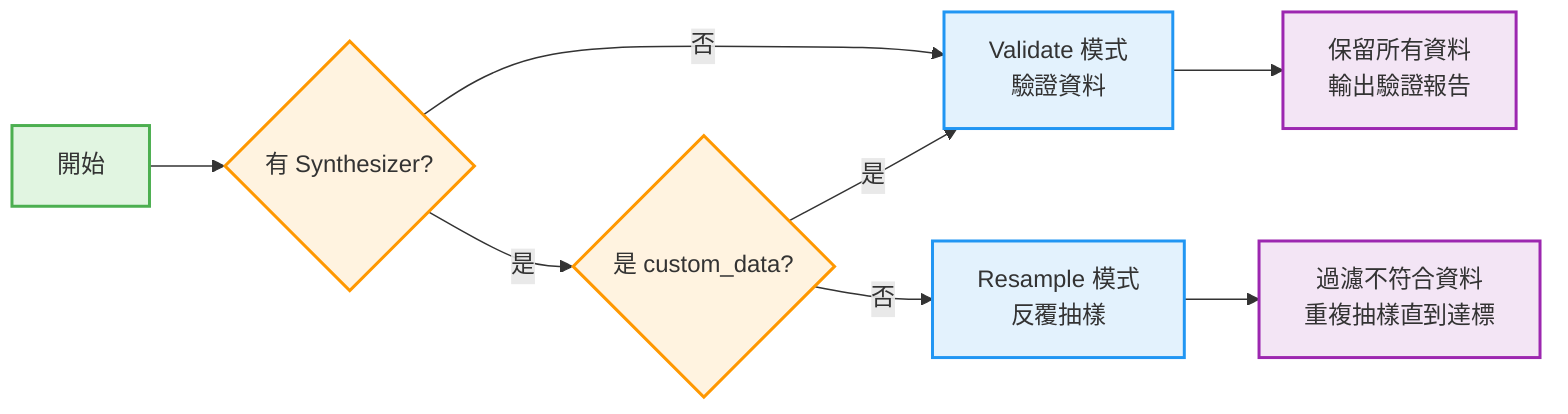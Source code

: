 graph LR
    A[開始] --> B{有 Synthesizer?}
    B -->|否| C[Validate 模式<br/>驗證資料]
    B -->|是| D{是 custom_data?}
    D -->|是| C
    D -->|否| E[Resample 模式<br/>反覆抽樣]

    C --> F[保留所有資料<br/>輸出驗證報告]
    E --> G[過濾不符合資料<br/>重複抽樣直到達標]

    classDef startNode fill:#e1f5e1,stroke:#4caf50,stroke-width:2px
    classDef decisionNode fill:#fff3e0,stroke:#ff9800,stroke-width:2px
    classDef modeNode fill:#e3f2fd,stroke:#2196f3,stroke-width:2px
    classDef resultNode fill:#f3e5f5,stroke:#9c27b0,stroke-width:2px

    class A startNode
    class B,D decisionNode
    class C,E modeNode
    class F,G resultNode